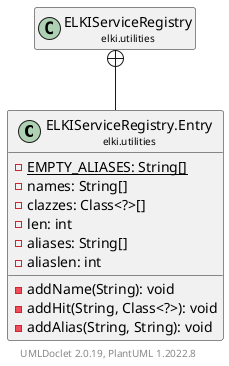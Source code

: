 @startuml
    remove .*\.(Instance|Par|Parameterizer|Factory)$
    set namespaceSeparator none
    hide empty fields
    hide empty methods

    class "<size:14>ELKIServiceRegistry.Entry\n<size:10>elki.utilities" as elki.utilities.ELKIServiceRegistry.Entry [[ELKIServiceRegistry.Entry.html]] {
        {static} -EMPTY_ALIASES: String[]
        -names: String[]
        -clazzes: Class<?>[]
        -len: int
        -aliases: String[]
        -aliaslen: int
        -addName(String): void
        -addHit(String, Class<?>): void
        -addAlias(String, String): void
    }

    class "<size:14>ELKIServiceRegistry\n<size:10>elki.utilities" as elki.utilities.ELKIServiceRegistry [[ELKIServiceRegistry.html]]

    elki.utilities.ELKIServiceRegistry +-- elki.utilities.ELKIServiceRegistry.Entry

    center footer UMLDoclet 2.0.19, PlantUML 1.2022.8
@enduml

